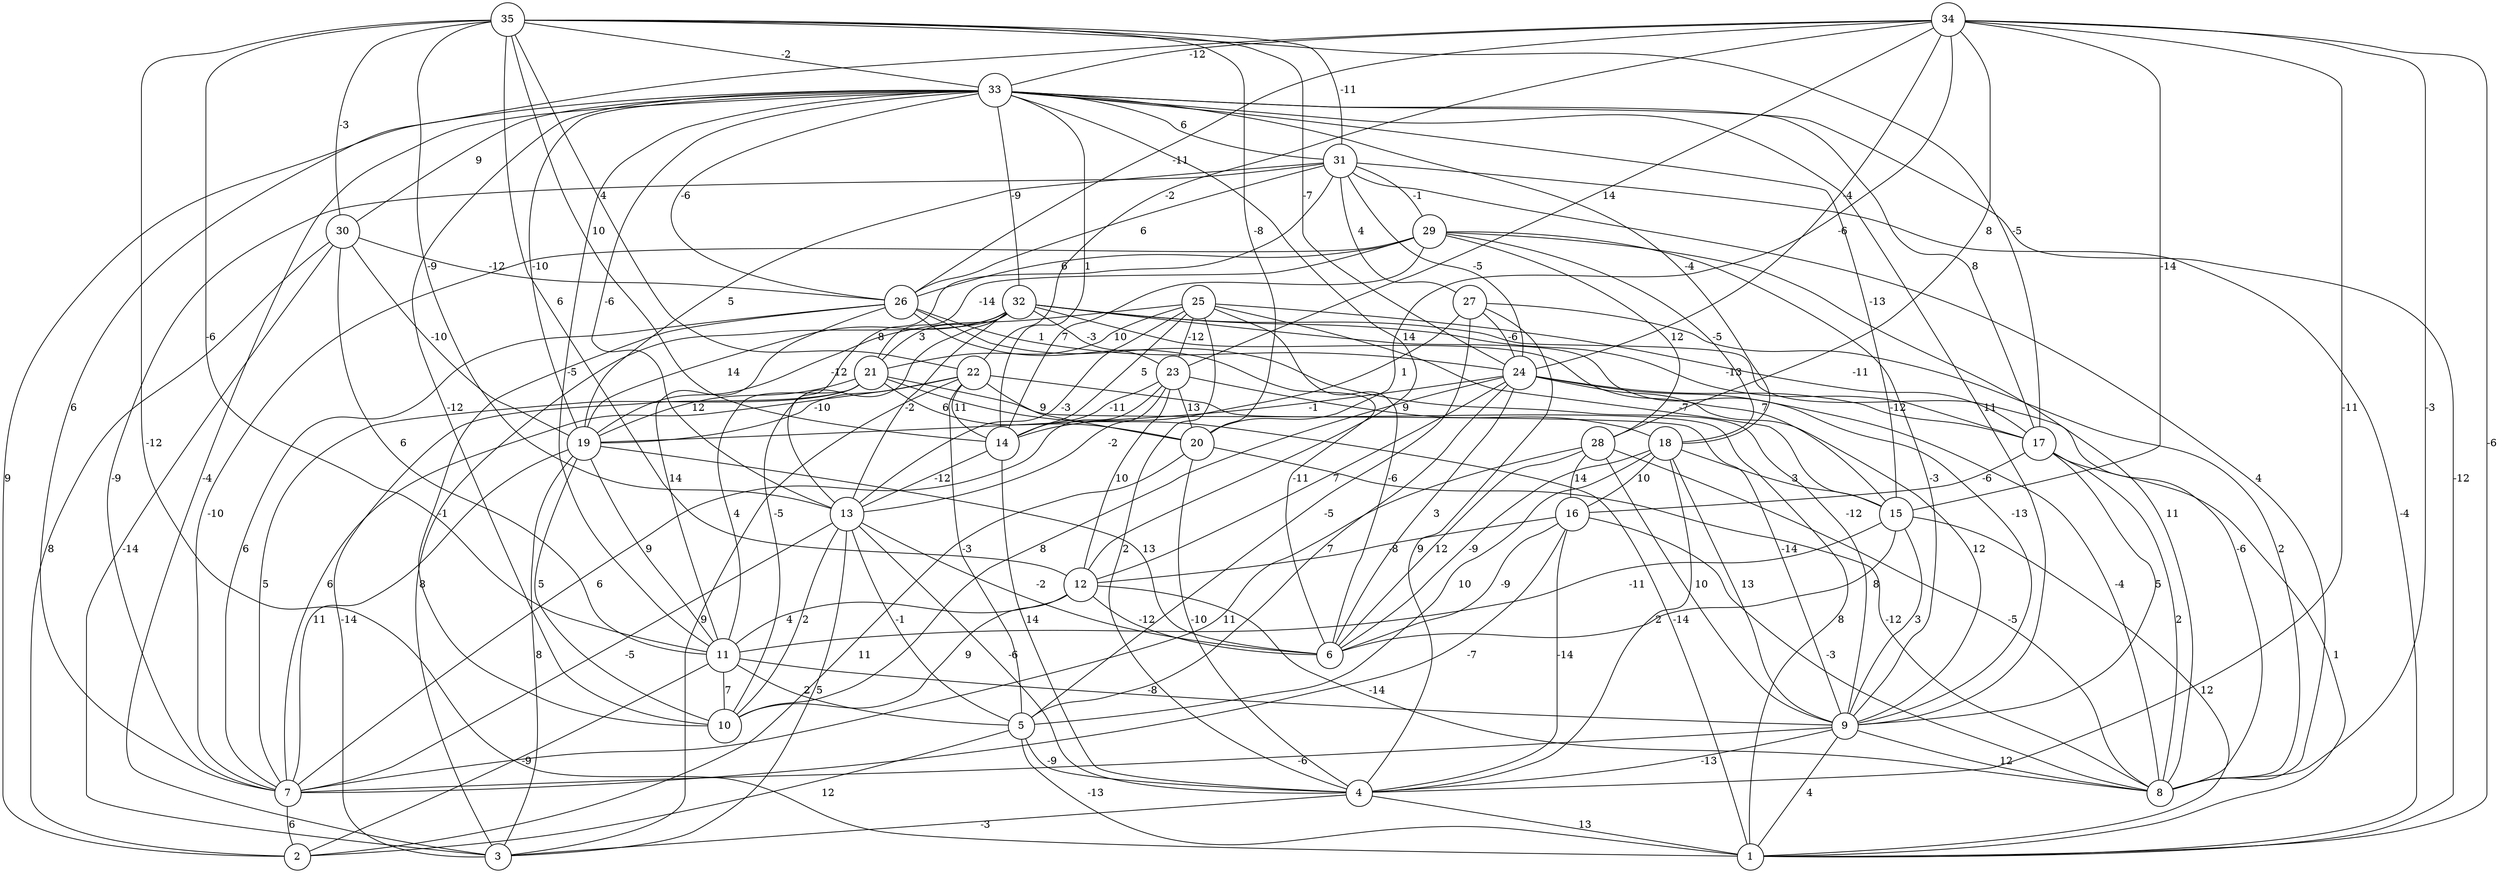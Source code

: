 graph { 
	 fontname="Helvetica,Arial,sans-serif" 
	 node [shape = circle]; 
	 35 -- 1 [label = "-12"];
	 35 -- 11 [label = "-6"];
	 35 -- 12 [label = "6"];
	 35 -- 13 [label = "-9"];
	 35 -- 14 [label = "10"];
	 35 -- 17 [label = "-5"];
	 35 -- 20 [label = "-8"];
	 35 -- 22 [label = "4"];
	 35 -- 24 [label = "-7"];
	 35 -- 30 [label = "-3"];
	 35 -- 31 [label = "-11"];
	 35 -- 33 [label = "-2"];
	 34 -- 1 [label = "-6"];
	 34 -- 4 [label = "-11"];
	 34 -- 7 [label = "6"];
	 34 -- 8 [label = "-3"];
	 34 -- 15 [label = "-14"];
	 34 -- 20 [label = "-6"];
	 34 -- 22 [label = "-2"];
	 34 -- 23 [label = "14"];
	 34 -- 24 [label = "-4"];
	 34 -- 26 [label = "-11"];
	 34 -- 28 [label = "8"];
	 34 -- 33 [label = "-12"];
	 33 -- 1 [label = "-12"];
	 33 -- 2 [label = "9"];
	 33 -- 3 [label = "-4"];
	 33 -- 9 [label = "11"];
	 33 -- 10 [label = "-12"];
	 33 -- 11 [label = "-5"];
	 33 -- 12 [label = "14"];
	 33 -- 13 [label = "-6"];
	 33 -- 14 [label = "1"];
	 33 -- 15 [label = "-13"];
	 33 -- 17 [label = "8"];
	 33 -- 18 [label = "-4"];
	 33 -- 19 [label = "-10"];
	 33 -- 26 [label = "-6"];
	 33 -- 30 [label = "9"];
	 33 -- 31 [label = "6"];
	 33 -- 32 [label = "-9"];
	 32 -- 3 [label = "8"];
	 32 -- 8 [label = "-6"];
	 32 -- 9 [label = "-13"];
	 32 -- 10 [label = "-5"];
	 32 -- 13 [label = "-2"];
	 32 -- 15 [label = "7"];
	 32 -- 17 [label = "-13"];
	 32 -- 19 [label = "14"];
	 32 -- 21 [label = "3"];
	 32 -- 23 [label = "-3"];
	 31 -- 1 [label = "-4"];
	 31 -- 7 [label = "-9"];
	 31 -- 8 [label = "4"];
	 31 -- 13 [label = "8"];
	 31 -- 19 [label = "5"];
	 31 -- 24 [label = "-5"];
	 31 -- 26 [label = "6"];
	 31 -- 27 [label = "4"];
	 31 -- 29 [label = "-1"];
	 30 -- 2 [label = "8"];
	 30 -- 3 [label = "-14"];
	 30 -- 11 [label = "6"];
	 30 -- 19 [label = "-10"];
	 30 -- 26 [label = "-12"];
	 29 -- 7 [label = "-10"];
	 29 -- 8 [label = "11"];
	 29 -- 9 [label = "-3"];
	 29 -- 14 [label = "7"];
	 29 -- 18 [label = "-5"];
	 29 -- 21 [label = "-14"];
	 29 -- 26 [label = "6"];
	 29 -- 28 [label = "12"];
	 28 -- 6 [label = "12"];
	 28 -- 7 [label = "11"];
	 28 -- 8 [label = "-5"];
	 28 -- 9 [label = "10"];
	 28 -- 16 [label = "14"];
	 27 -- 4 [label = "9"];
	 27 -- 5 [label = "-5"];
	 27 -- 8 [label = "2"];
	 27 -- 14 [label = "1"];
	 27 -- 24 [label = "-6"];
	 26 -- 6 [label = "-11"];
	 26 -- 7 [label = "6"];
	 26 -- 9 [label = "-12"];
	 26 -- 10 [label = "-1"];
	 26 -- 11 [label = "14"];
	 26 -- 24 [label = "1"];
	 25 -- 4 [label = "2"];
	 25 -- 6 [label = "-6"];
	 25 -- 13 [label = "-3"];
	 25 -- 14 [label = "5"];
	 25 -- 15 [label = "-7"];
	 25 -- 17 [label = "-11"];
	 25 -- 19 [label = "-12"];
	 25 -- 21 [label = "10"];
	 25 -- 23 [label = "-12"];
	 24 -- 5 [label = "7"];
	 24 -- 6 [label = "3"];
	 24 -- 8 [label = "-4"];
	 24 -- 9 [label = "12"];
	 24 -- 10 [label = "8"];
	 24 -- 12 [label = "7"];
	 24 -- 17 [label = "-12"];
	 24 -- 19 [label = "-1"];
	 23 -- 7 [label = "6"];
	 23 -- 12 [label = "10"];
	 23 -- 13 [label = "-2"];
	 23 -- 14 [label = "-11"];
	 23 -- 18 [label = "9"];
	 23 -- 20 [label = "13"];
	 22 -- 1 [label = "8"];
	 22 -- 3 [label = "9"];
	 22 -- 5 [label = "-3"];
	 22 -- 7 [label = "6"];
	 22 -- 14 [label = "11"];
	 22 -- 19 [label = "-10"];
	 22 -- 20 [label = "9"];
	 21 -- 1 [label = "-14"];
	 21 -- 3 [label = "-14"];
	 21 -- 7 [label = "5"];
	 21 -- 9 [label = "-14"];
	 21 -- 11 [label = "4"];
	 21 -- 19 [label = "12"];
	 21 -- 20 [label = "6"];
	 20 -- 2 [label = "11"];
	 20 -- 4 [label = "-10"];
	 20 -- 8 [label = "-12"];
	 19 -- 3 [label = "8"];
	 19 -- 6 [label = "13"];
	 19 -- 7 [label = "11"];
	 19 -- 10 [label = "5"];
	 19 -- 11 [label = "9"];
	 18 -- 4 [label = "2"];
	 18 -- 5 [label = "10"];
	 18 -- 6 [label = "-9"];
	 18 -- 9 [label = "13"];
	 18 -- 15 [label = "3"];
	 18 -- 16 [label = "10"];
	 17 -- 1 [label = "1"];
	 17 -- 8 [label = "2"];
	 17 -- 9 [label = "5"];
	 17 -- 16 [label = "-6"];
	 16 -- 4 [label = "-14"];
	 16 -- 6 [label = "-9"];
	 16 -- 7 [label = "-7"];
	 16 -- 8 [label = "-3"];
	 16 -- 12 [label = "-8"];
	 15 -- 1 [label = "12"];
	 15 -- 6 [label = "8"];
	 15 -- 9 [label = "3"];
	 15 -- 11 [label = "-11"];
	 14 -- 4 [label = "14"];
	 14 -- 13 [label = "-12"];
	 13 -- 3 [label = "5"];
	 13 -- 4 [label = "-6"];
	 13 -- 5 [label = "-1"];
	 13 -- 6 [label = "-2"];
	 13 -- 7 [label = "-5"];
	 13 -- 10 [label = "2"];
	 12 -- 6 [label = "-12"];
	 12 -- 8 [label = "-14"];
	 12 -- 10 [label = "9"];
	 12 -- 11 [label = "4"];
	 11 -- 2 [label = "-9"];
	 11 -- 5 [label = "2"];
	 11 -- 9 [label = "-8"];
	 11 -- 10 [label = "7"];
	 9 -- 1 [label = "4"];
	 9 -- 4 [label = "-13"];
	 9 -- 7 [label = "-6"];
	 9 -- 8 [label = "12"];
	 7 -- 2 [label = "6"];
	 5 -- 1 [label = "-13"];
	 5 -- 2 [label = "12"];
	 5 -- 4 [label = "-9"];
	 4 -- 1 [label = "13"];
	 4 -- 3 [label = "-3"];
	 1;
	 2;
	 3;
	 4;
	 5;
	 6;
	 7;
	 8;
	 9;
	 10;
	 11;
	 12;
	 13;
	 14;
	 15;
	 16;
	 17;
	 18;
	 19;
	 20;
	 21;
	 22;
	 23;
	 24;
	 25;
	 26;
	 27;
	 28;
	 29;
	 30;
	 31;
	 32;
	 33;
	 34;
	 35;
}
